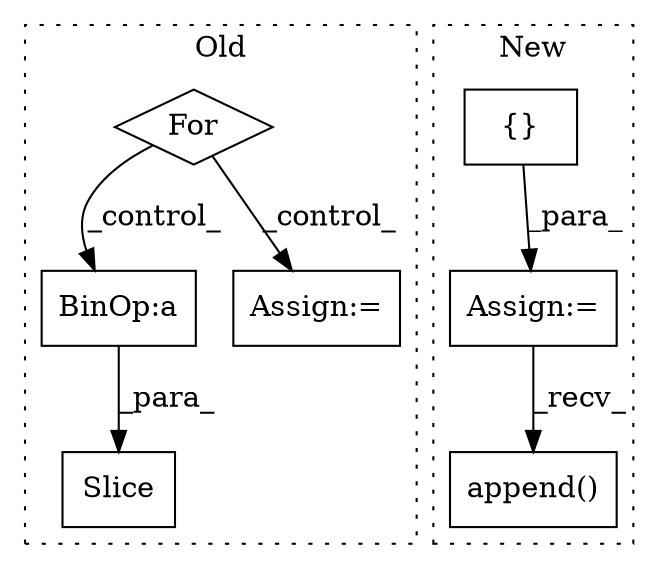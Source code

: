 digraph G {
subgraph cluster0 {
1 [label="Slice" a="80" s="2160" l="10" shape="box"];
3 [label="BinOp:a" a="82" s="2164" l="1" shape="box"];
6 [label="For" a="107" s="1893,2009" l="4,18" shape="diamond"];
7 [label="Assign:=" a="68" s="2150" l="3" shape="box"];
label = "Old";
style="dotted";
}
subgraph cluster1 {
2 [label="append()" a="75" s="1941,2062" l="19,1" shape="box"];
4 [label="Assign:=" a="68" s="1659" l="3" shape="box"];
5 [label="{}" a="59" s="1662,1662" l="2,1" shape="box"];
label = "New";
style="dotted";
}
3 -> 1 [label="_para_"];
4 -> 2 [label="_recv_"];
5 -> 4 [label="_para_"];
6 -> 7 [label="_control_"];
6 -> 3 [label="_control_"];
}